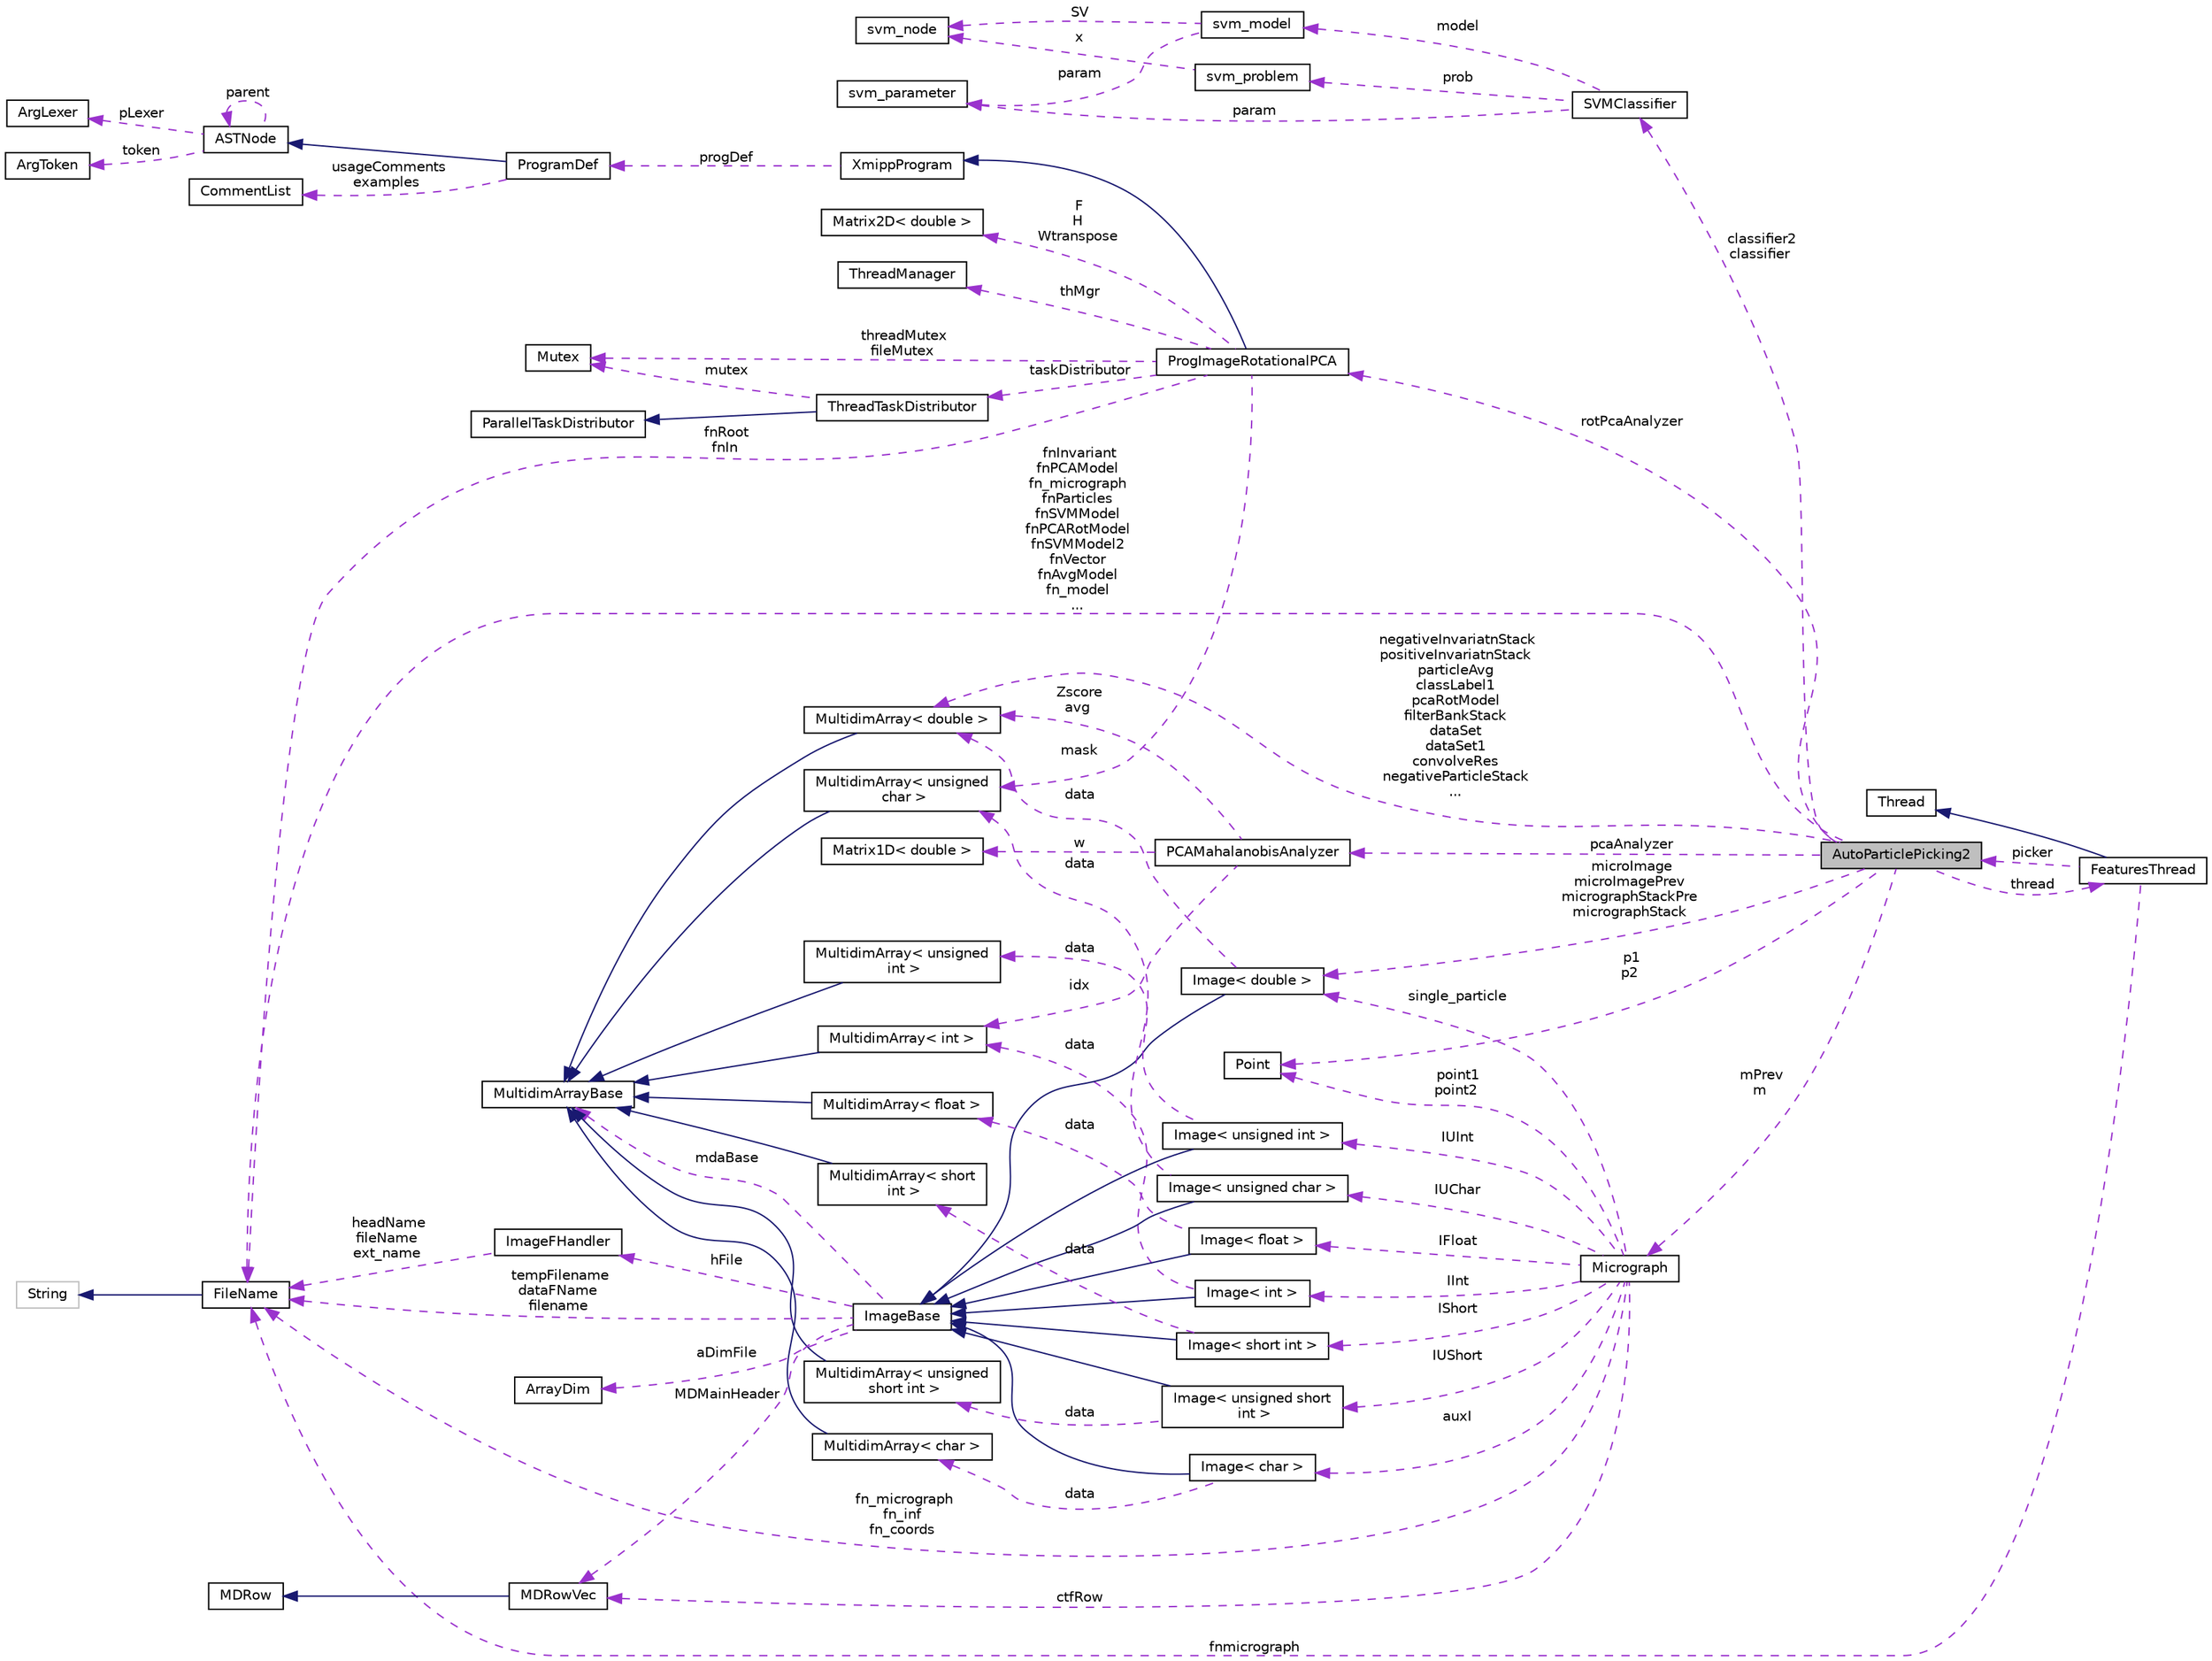 digraph "AutoParticlePicking2"
{
  edge [fontname="Helvetica",fontsize="10",labelfontname="Helvetica",labelfontsize="10"];
  node [fontname="Helvetica",fontsize="10",shape=record];
  rankdir="LR";
  Node1 [label="AutoParticlePicking2",height=0.2,width=0.4,color="black", fillcolor="grey75", style="filled", fontcolor="black"];
  Node2 -> Node1 [dir="back",color="darkorchid3",fontsize="10",style="dashed",label=" pcaAnalyzer" ,fontname="Helvetica"];
  Node2 [label="PCAMahalanobisAnalyzer",height=0.2,width=0.4,color="black", fillcolor="white", style="filled",URL="$classPCAMahalanobisAnalyzer.html"];
  Node3 -> Node2 [dir="back",color="darkorchid3",fontsize="10",style="dashed",label=" w" ,fontname="Helvetica"];
  Node3 [label="Matrix1D\< double \>",height=0.2,width=0.4,color="black", fillcolor="white", style="filled",URL="$classMatrix1D.html"];
  Node4 -> Node2 [dir="back",color="darkorchid3",fontsize="10",style="dashed",label=" Zscore\navg" ,fontname="Helvetica"];
  Node4 [label="MultidimArray\< double \>",height=0.2,width=0.4,color="black", fillcolor="white", style="filled",URL="$classMultidimArray.html"];
  Node5 -> Node4 [dir="back",color="midnightblue",fontsize="10",style="solid",fontname="Helvetica"];
  Node5 [label="MultidimArrayBase",height=0.2,width=0.4,color="black", fillcolor="white", style="filled",URL="$classMultidimArrayBase.html"];
  Node6 -> Node2 [dir="back",color="darkorchid3",fontsize="10",style="dashed",label=" idx" ,fontname="Helvetica"];
  Node6 [label="MultidimArray\< int \>",height=0.2,width=0.4,color="black", fillcolor="white", style="filled",URL="$classMultidimArray.html"];
  Node5 -> Node6 [dir="back",color="midnightblue",fontsize="10",style="solid",fontname="Helvetica"];
  Node7 -> Node1 [dir="back",color="darkorchid3",fontsize="10",style="dashed",label=" thread" ,fontname="Helvetica"];
  Node7 [label="FeaturesThread",height=0.2,width=0.4,color="black", fillcolor="white", style="filled",URL="$classFeaturesThread.html"];
  Node8 -> Node7 [dir="back",color="midnightblue",fontsize="10",style="solid",fontname="Helvetica"];
  Node8 [label="Thread",height=0.2,width=0.4,color="black", fillcolor="white", style="filled",URL="$classThread.html"];
  Node1 -> Node7 [dir="back",color="darkorchid3",fontsize="10",style="dashed",label=" picker" ,fontname="Helvetica"];
  Node9 -> Node7 [dir="back",color="darkorchid3",fontsize="10",style="dashed",label=" fnmicrograph" ,fontname="Helvetica"];
  Node9 [label="FileName",height=0.2,width=0.4,color="black", fillcolor="white", style="filled",URL="$classFileName.html"];
  Node10 -> Node9 [dir="back",color="midnightblue",fontsize="10",style="solid",fontname="Helvetica"];
  Node10 [label="String",height=0.2,width=0.4,color="grey75", fillcolor="white", style="filled"];
  Node11 -> Node1 [dir="back",color="darkorchid3",fontsize="10",style="dashed",label=" classifier2\nclassifier" ,fontname="Helvetica"];
  Node11 [label="SVMClassifier",height=0.2,width=0.4,color="black", fillcolor="white", style="filled",URL="$classSVMClassifier.html"];
  Node12 -> Node11 [dir="back",color="darkorchid3",fontsize="10",style="dashed",label=" prob" ,fontname="Helvetica"];
  Node12 [label="svm_problem",height=0.2,width=0.4,color="black", fillcolor="white", style="filled",URL="$structsvm__problem.html"];
  Node13 -> Node12 [dir="back",color="darkorchid3",fontsize="10",style="dashed",label=" x" ,fontname="Helvetica"];
  Node13 [label="svm_node",height=0.2,width=0.4,color="black", fillcolor="white", style="filled",URL="$structsvm__node.html"];
  Node14 -> Node11 [dir="back",color="darkorchid3",fontsize="10",style="dashed",label=" model" ,fontname="Helvetica"];
  Node14 [label="svm_model",height=0.2,width=0.4,color="black", fillcolor="white", style="filled",URL="$structsvm__model.html"];
  Node13 -> Node14 [dir="back",color="darkorchid3",fontsize="10",style="dashed",label=" SV" ,fontname="Helvetica"];
  Node15 -> Node14 [dir="back",color="darkorchid3",fontsize="10",style="dashed",label=" param" ,fontname="Helvetica"];
  Node15 [label="svm_parameter",height=0.2,width=0.4,color="black", fillcolor="white", style="filled",URL="$structsvm__parameter.html"];
  Node15 -> Node11 [dir="back",color="darkorchid3",fontsize="10",style="dashed",label=" param" ,fontname="Helvetica"];
  Node16 -> Node1 [dir="back",color="darkorchid3",fontsize="10",style="dashed",label=" mPrev\nm" ,fontname="Helvetica"];
  Node16 [label="Micrograph",height=0.2,width=0.4,color="black", fillcolor="white", style="filled",URL="$classMicrograph.html"];
  Node17 -> Node16 [dir="back",color="darkorchid3",fontsize="10",style="dashed",label=" auxI" ,fontname="Helvetica"];
  Node17 [label="Image\< char \>",height=0.2,width=0.4,color="black", fillcolor="white", style="filled",URL="$classImage.html"];
  Node18 -> Node17 [dir="back",color="midnightblue",fontsize="10",style="solid",fontname="Helvetica"];
  Node18 [label="ImageBase",height=0.2,width=0.4,color="black", fillcolor="white", style="filled",URL="$classImageBase.html",tooltip="Image base class. "];
  Node5 -> Node18 [dir="back",color="darkorchid3",fontsize="10",style="dashed",label=" mdaBase" ,fontname="Helvetica"];
  Node19 -> Node18 [dir="back",color="darkorchid3",fontsize="10",style="dashed",label=" MDMainHeader" ,fontname="Helvetica"];
  Node19 [label="MDRowVec",height=0.2,width=0.4,color="black", fillcolor="white", style="filled",URL="$classMDRowVec.html"];
  Node20 -> Node19 [dir="back",color="midnightblue",fontsize="10",style="solid",fontname="Helvetica"];
  Node20 [label="MDRow",height=0.2,width=0.4,color="black", fillcolor="white", style="filled",URL="$classMDRow.html"];
  Node21 -> Node18 [dir="back",color="darkorchid3",fontsize="10",style="dashed",label=" hFile" ,fontname="Helvetica"];
  Node21 [label="ImageFHandler",height=0.2,width=0.4,color="black", fillcolor="white", style="filled",URL="$structImageFHandler.html"];
  Node9 -> Node21 [dir="back",color="darkorchid3",fontsize="10",style="dashed",label=" headName\nfileName\next_name" ,fontname="Helvetica"];
  Node22 -> Node18 [dir="back",color="darkorchid3",fontsize="10",style="dashed",label=" aDimFile" ,fontname="Helvetica"];
  Node22 [label="ArrayDim",height=0.2,width=0.4,color="black", fillcolor="white", style="filled",URL="$structArrayDim.html"];
  Node9 -> Node18 [dir="back",color="darkorchid3",fontsize="10",style="dashed",label=" tempFilename\ndataFName\nfilename" ,fontname="Helvetica"];
  Node23 -> Node17 [dir="back",color="darkorchid3",fontsize="10",style="dashed",label=" data" ,fontname="Helvetica"];
  Node23 [label="MultidimArray\< char \>",height=0.2,width=0.4,color="black", fillcolor="white", style="filled",URL="$classMultidimArray.html"];
  Node5 -> Node23 [dir="back",color="midnightblue",fontsize="10",style="solid",fontname="Helvetica"];
  Node24 -> Node16 [dir="back",color="darkorchid3",fontsize="10",style="dashed",label=" IFloat" ,fontname="Helvetica"];
  Node24 [label="Image\< float \>",height=0.2,width=0.4,color="black", fillcolor="white", style="filled",URL="$classImage.html"];
  Node18 -> Node24 [dir="back",color="midnightblue",fontsize="10",style="solid",fontname="Helvetica"];
  Node25 -> Node24 [dir="back",color="darkorchid3",fontsize="10",style="dashed",label=" data" ,fontname="Helvetica"];
  Node25 [label="MultidimArray\< float \>",height=0.2,width=0.4,color="black", fillcolor="white", style="filled",URL="$classMultidimArray.html"];
  Node5 -> Node25 [dir="back",color="midnightblue",fontsize="10",style="solid",fontname="Helvetica"];
  Node26 -> Node16 [dir="back",color="darkorchid3",fontsize="10",style="dashed",label=" IUInt" ,fontname="Helvetica"];
  Node26 [label="Image\< unsigned int \>",height=0.2,width=0.4,color="black", fillcolor="white", style="filled",URL="$classImage.html"];
  Node18 -> Node26 [dir="back",color="midnightblue",fontsize="10",style="solid",fontname="Helvetica"];
  Node27 -> Node26 [dir="back",color="darkorchid3",fontsize="10",style="dashed",label=" data" ,fontname="Helvetica"];
  Node27 [label="MultidimArray\< unsigned\l int \>",height=0.2,width=0.4,color="black", fillcolor="white", style="filled",URL="$classMultidimArray.html"];
  Node5 -> Node27 [dir="back",color="midnightblue",fontsize="10",style="solid",fontname="Helvetica"];
  Node28 -> Node16 [dir="back",color="darkorchid3",fontsize="10",style="dashed",label=" IUShort" ,fontname="Helvetica"];
  Node28 [label="Image\< unsigned short\l int \>",height=0.2,width=0.4,color="black", fillcolor="white", style="filled",URL="$classImage.html"];
  Node18 -> Node28 [dir="back",color="midnightblue",fontsize="10",style="solid",fontname="Helvetica"];
  Node29 -> Node28 [dir="back",color="darkorchid3",fontsize="10",style="dashed",label=" data" ,fontname="Helvetica"];
  Node29 [label="MultidimArray\< unsigned\l short int \>",height=0.2,width=0.4,color="black", fillcolor="white", style="filled",URL="$classMultidimArray.html"];
  Node5 -> Node29 [dir="back",color="midnightblue",fontsize="10",style="solid",fontname="Helvetica"];
  Node30 -> Node16 [dir="back",color="darkorchid3",fontsize="10",style="dashed",label=" single_particle" ,fontname="Helvetica"];
  Node30 [label="Image\< double \>",height=0.2,width=0.4,color="black", fillcolor="white", style="filled",URL="$classImage.html"];
  Node18 -> Node30 [dir="back",color="midnightblue",fontsize="10",style="solid",fontname="Helvetica"];
  Node4 -> Node30 [dir="back",color="darkorchid3",fontsize="10",style="dashed",label=" data" ,fontname="Helvetica"];
  Node31 -> Node16 [dir="back",color="darkorchid3",fontsize="10",style="dashed",label=" IShort" ,fontname="Helvetica"];
  Node31 [label="Image\< short int \>",height=0.2,width=0.4,color="black", fillcolor="white", style="filled",URL="$classImage.html"];
  Node18 -> Node31 [dir="back",color="midnightblue",fontsize="10",style="solid",fontname="Helvetica"];
  Node32 -> Node31 [dir="back",color="darkorchid3",fontsize="10",style="dashed",label=" data" ,fontname="Helvetica"];
  Node32 [label="MultidimArray\< short\l int \>",height=0.2,width=0.4,color="black", fillcolor="white", style="filled",URL="$classMultidimArray.html"];
  Node5 -> Node32 [dir="back",color="midnightblue",fontsize="10",style="solid",fontname="Helvetica"];
  Node33 -> Node16 [dir="back",color="darkorchid3",fontsize="10",style="dashed",label=" point1\npoint2" ,fontname="Helvetica"];
  Node33 [label="Point",height=0.2,width=0.4,color="black", fillcolor="white", style="filled",URL="$structPoint.html"];
  Node34 -> Node16 [dir="back",color="darkorchid3",fontsize="10",style="dashed",label=" IInt" ,fontname="Helvetica"];
  Node34 [label="Image\< int \>",height=0.2,width=0.4,color="black", fillcolor="white", style="filled",URL="$classImage.html"];
  Node18 -> Node34 [dir="back",color="midnightblue",fontsize="10",style="solid",fontname="Helvetica"];
  Node6 -> Node34 [dir="back",color="darkorchid3",fontsize="10",style="dashed",label=" data" ,fontname="Helvetica"];
  Node19 -> Node16 [dir="back",color="darkorchid3",fontsize="10",style="dashed",label=" ctfRow" ,fontname="Helvetica"];
  Node35 -> Node16 [dir="back",color="darkorchid3",fontsize="10",style="dashed",label=" IUChar" ,fontname="Helvetica"];
  Node35 [label="Image\< unsigned char \>",height=0.2,width=0.4,color="black", fillcolor="white", style="filled",URL="$classImage.html"];
  Node18 -> Node35 [dir="back",color="midnightblue",fontsize="10",style="solid",fontname="Helvetica"];
  Node36 -> Node35 [dir="back",color="darkorchid3",fontsize="10",style="dashed",label=" data" ,fontname="Helvetica"];
  Node36 [label="MultidimArray\< unsigned\l char \>",height=0.2,width=0.4,color="black", fillcolor="white", style="filled",URL="$classMultidimArray.html"];
  Node5 -> Node36 [dir="back",color="midnightblue",fontsize="10",style="solid",fontname="Helvetica"];
  Node9 -> Node16 [dir="back",color="darkorchid3",fontsize="10",style="dashed",label=" fn_micrograph\nfn_inf\nfn_coords" ,fontname="Helvetica"];
  Node37 -> Node1 [dir="back",color="darkorchid3",fontsize="10",style="dashed",label=" rotPcaAnalyzer" ,fontname="Helvetica"];
  Node37 [label="ProgImageRotationalPCA",height=0.2,width=0.4,color="black", fillcolor="white", style="filled",URL="$classProgImageRotationalPCA.html"];
  Node38 -> Node37 [dir="back",color="midnightblue",fontsize="10",style="solid",fontname="Helvetica"];
  Node38 [label="XmippProgram",height=0.2,width=0.4,color="black", fillcolor="white", style="filled",URL="$classXmippProgram.html"];
  Node39 -> Node38 [dir="back",color="darkorchid3",fontsize="10",style="dashed",label=" progDef" ,fontname="Helvetica"];
  Node39 [label="ProgramDef",height=0.2,width=0.4,color="black", fillcolor="white", style="filled",URL="$classProgramDef.html"];
  Node40 -> Node39 [dir="back",color="midnightblue",fontsize="10",style="solid",fontname="Helvetica"];
  Node40 [label="ASTNode",height=0.2,width=0.4,color="black", fillcolor="white", style="filled",URL="$classASTNode.html"];
  Node41 -> Node40 [dir="back",color="darkorchid3",fontsize="10",style="dashed",label=" token" ,fontname="Helvetica"];
  Node41 [label="ArgToken",height=0.2,width=0.4,color="black", fillcolor="white", style="filled",URL="$classArgToken.html"];
  Node42 -> Node40 [dir="back",color="darkorchid3",fontsize="10",style="dashed",label=" pLexer" ,fontname="Helvetica"];
  Node42 [label="ArgLexer",height=0.2,width=0.4,color="black", fillcolor="white", style="filled",URL="$classArgLexer.html"];
  Node40 -> Node40 [dir="back",color="darkorchid3",fontsize="10",style="dashed",label=" parent" ,fontname="Helvetica"];
  Node43 -> Node39 [dir="back",color="darkorchid3",fontsize="10",style="dashed",label=" usageComments\nexamples" ,fontname="Helvetica"];
  Node43 [label="CommentList",height=0.2,width=0.4,color="black", fillcolor="white", style="filled",URL="$classCommentList.html"];
  Node44 -> Node37 [dir="back",color="darkorchid3",fontsize="10",style="dashed",label=" F\nH\nWtranspose" ,fontname="Helvetica"];
  Node44 [label="Matrix2D\< double \>",height=0.2,width=0.4,color="black", fillcolor="white", style="filled",URL="$classMatrix2D.html"];
  Node45 -> Node37 [dir="back",color="darkorchid3",fontsize="10",style="dashed",label=" thMgr" ,fontname="Helvetica"];
  Node45 [label="ThreadManager",height=0.2,width=0.4,color="black", fillcolor="white", style="filled",URL="$classThreadManager.html"];
  Node46 -> Node37 [dir="back",color="darkorchid3",fontsize="10",style="dashed",label=" threadMutex\nfileMutex" ,fontname="Helvetica"];
  Node46 [label="Mutex",height=0.2,width=0.4,color="black", fillcolor="white", style="filled",URL="$classMutex.html"];
  Node47 -> Node37 [dir="back",color="darkorchid3",fontsize="10",style="dashed",label=" taskDistributor" ,fontname="Helvetica"];
  Node47 [label="ThreadTaskDistributor",height=0.2,width=0.4,color="black", fillcolor="white", style="filled",URL="$classThreadTaskDistributor.html"];
  Node48 -> Node47 [dir="back",color="midnightblue",fontsize="10",style="solid",fontname="Helvetica"];
  Node48 [label="ParallelTaskDistributor",height=0.2,width=0.4,color="black", fillcolor="white", style="filled",URL="$classParallelTaskDistributor.html"];
  Node46 -> Node47 [dir="back",color="darkorchid3",fontsize="10",style="dashed",label=" mutex" ,fontname="Helvetica"];
  Node36 -> Node37 [dir="back",color="darkorchid3",fontsize="10",style="dashed",label=" mask" ,fontname="Helvetica"];
  Node9 -> Node37 [dir="back",color="darkorchid3",fontsize="10",style="dashed",label=" fnRoot\nfnIn" ,fontname="Helvetica"];
  Node30 -> Node1 [dir="back",color="darkorchid3",fontsize="10",style="dashed",label=" microImage\nmicroImagePrev\nmicrographStackPre\nmicrographStack" ,fontname="Helvetica"];
  Node4 -> Node1 [dir="back",color="darkorchid3",fontsize="10",style="dashed",label=" negativeInvariatnStack\npositiveInvariatnStack\nparticleAvg\nclassLabel1\npcaRotModel\nfilterBankStack\ndataSet\ndataSet1\nconvolveRes\nnegativeParticleStack\n..." ,fontname="Helvetica"];
  Node33 -> Node1 [dir="back",color="darkorchid3",fontsize="10",style="dashed",label=" p1\np2" ,fontname="Helvetica"];
  Node9 -> Node1 [dir="back",color="darkorchid3",fontsize="10",style="dashed",label=" fnInvariant\nfnPCAModel\nfn_micrograph\nfnParticles\nfnSVMModel\nfnPCARotModel\nfnSVMModel2\nfnVector\nfnAvgModel\nfn_model\n..." ,fontname="Helvetica"];
}

